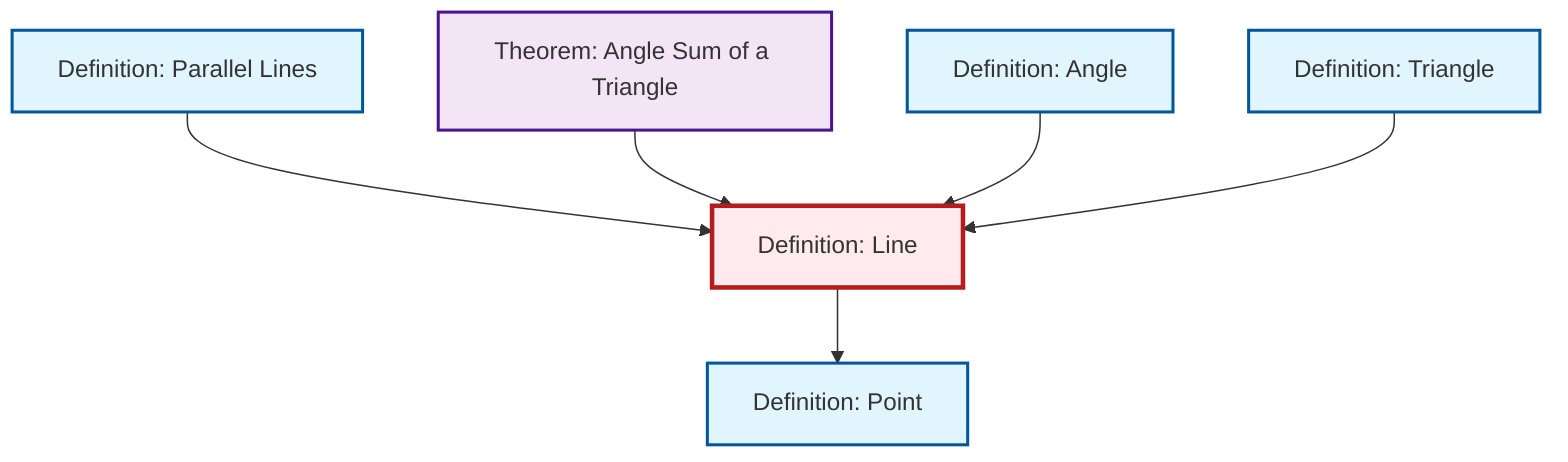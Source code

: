 graph TD
    classDef definition fill:#e1f5fe,stroke:#01579b,stroke-width:2px
    classDef theorem fill:#f3e5f5,stroke:#4a148c,stroke-width:2px
    classDef axiom fill:#fff3e0,stroke:#e65100,stroke-width:2px
    classDef example fill:#e8f5e9,stroke:#1b5e20,stroke-width:2px
    classDef current fill:#ffebee,stroke:#b71c1c,stroke-width:3px
    def-line["Definition: Line"]:::definition
    thm-angle-sum-triangle["Theorem: Angle Sum of a Triangle"]:::theorem
    def-parallel["Definition: Parallel Lines"]:::definition
    def-triangle["Definition: Triangle"]:::definition
    def-point["Definition: Point"]:::definition
    def-angle["Definition: Angle"]:::definition
    def-parallel --> def-line
    thm-angle-sum-triangle --> def-line
    def-line --> def-point
    def-angle --> def-line
    def-triangle --> def-line
    class def-line current